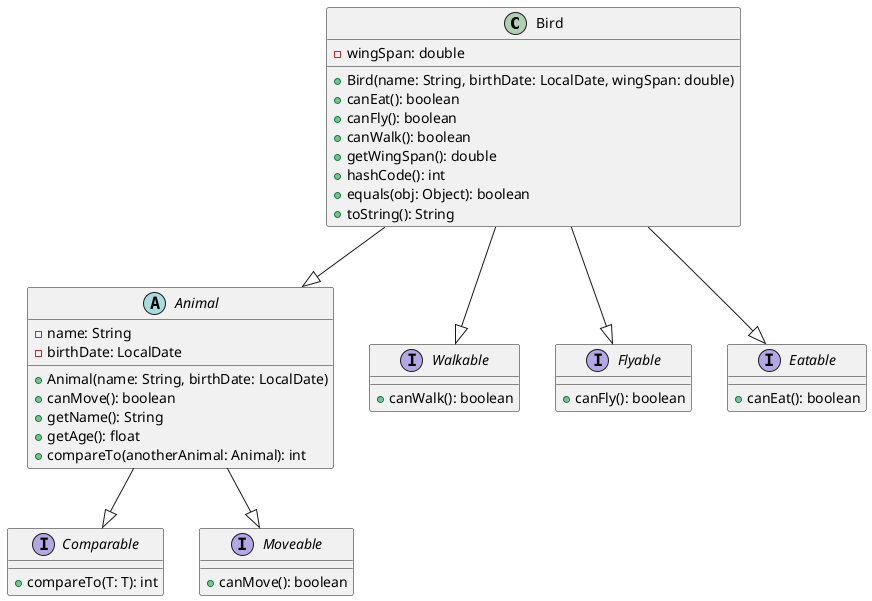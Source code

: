 @startuml
class Bird {
  -wingSpan: double
  +Bird(name: String, birthDate: LocalDate, wingSpan: double)
  +canEat(): boolean
  +canFly(): boolean
  +canWalk(): boolean
  +getWingSpan(): double
  +hashCode(): int
  +equals(obj: Object): boolean
  +toString(): String
}

abstract class Animal {
  -name: String
  -birthDate: LocalDate
  +Animal(name: String, birthDate: LocalDate)
  +canMove(): boolean
  +getName(): String
  +getAge(): float
  +compareTo(anotherAnimal: Animal): int
}

interface Comparable {
  +compareTo(T: T): int
}

interface Moveable {
  +canMove(): boolean
}

interface Walkable {
  +canWalk(): boolean
}

interface Flyable {
  +canFly(): boolean
}

interface Eatable {
  +canEat(): boolean
}

Animal --|> Comparable
Animal --|> Moveable


Bird --|> Animal
Bird --|> Walkable
Bird --|> Flyable
Bird --|> Eatable
@enduml